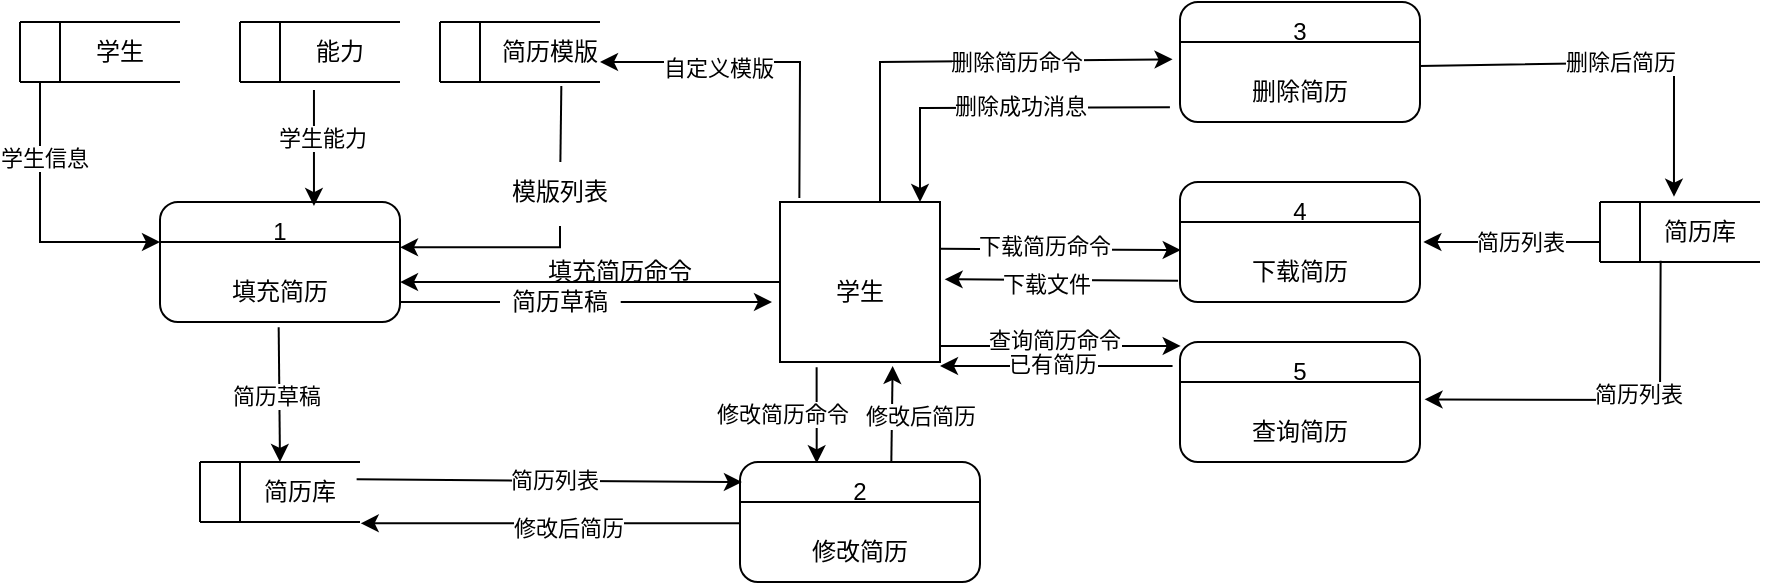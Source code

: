 <mxfile version="24.3.1" type="github">
  <diagram name="第 1 页" id="RjANDMqkexAoPWlaynZ2">
    <mxGraphModel dx="1173" dy="665" grid="1" gridSize="10" guides="0" tooltips="1" connect="0" arrows="0" fold="1" page="1" pageScale="1" pageWidth="827" pageHeight="1169" math="0" shadow="0">
      <root>
        <mxCell id="0" />
        <mxCell id="1" parent="0" />
        <mxCell id="LNTtabJiNuTZUa_Hpd2q-1" value="" style="rounded=1;whiteSpace=wrap;html=1;" vertex="1" parent="1">
          <mxGeometry x="90" y="580" width="120" height="60" as="geometry" />
        </mxCell>
        <mxCell id="LNTtabJiNuTZUa_Hpd2q-2" value="" style="endArrow=none;html=1;rounded=0;" edge="1" parent="1">
          <mxGeometry width="50" height="50" relative="1" as="geometry">
            <mxPoint x="90" y="600" as="sourcePoint" />
            <mxPoint x="210" y="600" as="targetPoint" />
            <Array as="points">
              <mxPoint x="200" y="600" />
            </Array>
          </mxGeometry>
        </mxCell>
        <mxCell id="LNTtabJiNuTZUa_Hpd2q-3" value="1" style="text;html=1;align=center;verticalAlign=middle;whiteSpace=wrap;rounded=0;" vertex="1" parent="1">
          <mxGeometry x="120" y="580" width="60" height="30" as="geometry" />
        </mxCell>
        <mxCell id="LNTtabJiNuTZUa_Hpd2q-4" value="填充简历" style="text;html=1;align=center;verticalAlign=middle;whiteSpace=wrap;rounded=0;" vertex="1" parent="1">
          <mxGeometry x="120" y="610" width="60" height="30" as="geometry" />
        </mxCell>
        <mxCell id="LNTtabJiNuTZUa_Hpd2q-6" value="" style="endArrow=none;html=1;rounded=0;" edge="1" parent="1">
          <mxGeometry width="50" height="50" relative="1" as="geometry">
            <mxPoint x="20" y="490" as="sourcePoint" />
            <mxPoint x="100" y="490" as="targetPoint" />
          </mxGeometry>
        </mxCell>
        <mxCell id="LNTtabJiNuTZUa_Hpd2q-7" value="" style="endArrow=none;html=1;rounded=0;" edge="1" parent="1">
          <mxGeometry width="50" height="50" relative="1" as="geometry">
            <mxPoint x="20" y="520" as="sourcePoint" />
            <mxPoint x="100" y="520" as="targetPoint" />
          </mxGeometry>
        </mxCell>
        <mxCell id="LNTtabJiNuTZUa_Hpd2q-8" value="" style="endArrow=none;html=1;rounded=0;" edge="1" parent="1">
          <mxGeometry width="50" height="50" relative="1" as="geometry">
            <mxPoint x="20" y="520" as="sourcePoint" />
            <mxPoint x="20" y="490" as="targetPoint" />
          </mxGeometry>
        </mxCell>
        <mxCell id="LNTtabJiNuTZUa_Hpd2q-9" value="" style="endArrow=none;html=1;rounded=0;" edge="1" parent="1">
          <mxGeometry width="50" height="50" relative="1" as="geometry">
            <mxPoint x="40" y="520" as="sourcePoint" />
            <mxPoint x="40" y="490" as="targetPoint" />
            <Array as="points">
              <mxPoint x="40" y="510" />
            </Array>
          </mxGeometry>
        </mxCell>
        <mxCell id="LNTtabJiNuTZUa_Hpd2q-10" value="学生" style="text;html=1;align=center;verticalAlign=middle;whiteSpace=wrap;rounded=0;" vertex="1" parent="1">
          <mxGeometry x="40" y="490" width="60" height="30" as="geometry" />
        </mxCell>
        <mxCell id="LNTtabJiNuTZUa_Hpd2q-11" value="" style="endArrow=none;html=1;rounded=0;" edge="1" parent="1">
          <mxGeometry width="50" height="50" relative="1" as="geometry">
            <mxPoint x="130" y="490" as="sourcePoint" />
            <mxPoint x="210" y="490" as="targetPoint" />
          </mxGeometry>
        </mxCell>
        <mxCell id="LNTtabJiNuTZUa_Hpd2q-12" value="" style="endArrow=none;html=1;rounded=0;" edge="1" parent="1">
          <mxGeometry width="50" height="50" relative="1" as="geometry">
            <mxPoint x="130" y="520" as="sourcePoint" />
            <mxPoint x="210" y="520" as="targetPoint" />
          </mxGeometry>
        </mxCell>
        <mxCell id="LNTtabJiNuTZUa_Hpd2q-13" value="" style="endArrow=none;html=1;rounded=0;" edge="1" parent="1">
          <mxGeometry width="50" height="50" relative="1" as="geometry">
            <mxPoint x="130" y="520" as="sourcePoint" />
            <mxPoint x="130" y="490" as="targetPoint" />
          </mxGeometry>
        </mxCell>
        <mxCell id="LNTtabJiNuTZUa_Hpd2q-14" value="" style="endArrow=none;html=1;rounded=0;" edge="1" parent="1">
          <mxGeometry width="50" height="50" relative="1" as="geometry">
            <mxPoint x="150" y="520" as="sourcePoint" />
            <mxPoint x="150" y="490" as="targetPoint" />
            <Array as="points">
              <mxPoint x="150" y="510" />
            </Array>
          </mxGeometry>
        </mxCell>
        <mxCell id="LNTtabJiNuTZUa_Hpd2q-15" value="能力" style="text;html=1;align=center;verticalAlign=middle;whiteSpace=wrap;rounded=0;" vertex="1" parent="1">
          <mxGeometry x="150" y="490" width="60" height="30" as="geometry" />
        </mxCell>
        <mxCell id="LNTtabJiNuTZUa_Hpd2q-16" value="" style="endArrow=none;html=1;rounded=0;" edge="1" parent="1">
          <mxGeometry width="50" height="50" relative="1" as="geometry">
            <mxPoint x="110" y="710" as="sourcePoint" />
            <mxPoint x="190" y="710" as="targetPoint" />
          </mxGeometry>
        </mxCell>
        <mxCell id="LNTtabJiNuTZUa_Hpd2q-17" value="" style="endArrow=none;html=1;rounded=0;" edge="1" parent="1">
          <mxGeometry width="50" height="50" relative="1" as="geometry">
            <mxPoint x="110" y="740" as="sourcePoint" />
            <mxPoint x="190" y="740" as="targetPoint" />
          </mxGeometry>
        </mxCell>
        <mxCell id="LNTtabJiNuTZUa_Hpd2q-18" value="" style="endArrow=none;html=1;rounded=0;" edge="1" parent="1">
          <mxGeometry width="50" height="50" relative="1" as="geometry">
            <mxPoint x="110" y="740" as="sourcePoint" />
            <mxPoint x="110" y="710" as="targetPoint" />
          </mxGeometry>
        </mxCell>
        <mxCell id="LNTtabJiNuTZUa_Hpd2q-19" value="" style="endArrow=none;html=1;rounded=0;" edge="1" parent="1">
          <mxGeometry width="50" height="50" relative="1" as="geometry">
            <mxPoint x="130" y="740" as="sourcePoint" />
            <mxPoint x="130" y="710" as="targetPoint" />
            <Array as="points">
              <mxPoint x="130" y="730" />
            </Array>
          </mxGeometry>
        </mxCell>
        <mxCell id="LNTtabJiNuTZUa_Hpd2q-20" value="简历库" style="text;html=1;align=center;verticalAlign=middle;whiteSpace=wrap;rounded=0;" vertex="1" parent="1">
          <mxGeometry x="130" y="710" width="60" height="30" as="geometry" />
        </mxCell>
        <mxCell id="LNTtabJiNuTZUa_Hpd2q-21" value="" style="endArrow=none;html=1;rounded=0;" edge="1" parent="1">
          <mxGeometry width="50" height="50" relative="1" as="geometry">
            <mxPoint x="230" y="490" as="sourcePoint" />
            <mxPoint x="310" y="490" as="targetPoint" />
          </mxGeometry>
        </mxCell>
        <mxCell id="LNTtabJiNuTZUa_Hpd2q-22" value="" style="endArrow=none;html=1;rounded=0;" edge="1" parent="1">
          <mxGeometry width="50" height="50" relative="1" as="geometry">
            <mxPoint x="230" y="520" as="sourcePoint" />
            <mxPoint x="310" y="520" as="targetPoint" />
          </mxGeometry>
        </mxCell>
        <mxCell id="LNTtabJiNuTZUa_Hpd2q-23" value="" style="endArrow=none;html=1;rounded=0;" edge="1" parent="1">
          <mxGeometry width="50" height="50" relative="1" as="geometry">
            <mxPoint x="230" y="520" as="sourcePoint" />
            <mxPoint x="230" y="490" as="targetPoint" />
          </mxGeometry>
        </mxCell>
        <mxCell id="LNTtabJiNuTZUa_Hpd2q-24" value="" style="endArrow=none;html=1;rounded=0;" edge="1" parent="1">
          <mxGeometry width="50" height="50" relative="1" as="geometry">
            <mxPoint x="250" y="520" as="sourcePoint" />
            <mxPoint x="250" y="490" as="targetPoint" />
            <Array as="points">
              <mxPoint x="250" y="510" />
            </Array>
          </mxGeometry>
        </mxCell>
        <mxCell id="LNTtabJiNuTZUa_Hpd2q-25" value="简历模版" style="text;html=1;align=center;verticalAlign=middle;whiteSpace=wrap;rounded=0;" vertex="1" parent="1">
          <mxGeometry x="250" y="490" width="70" height="30" as="geometry" />
        </mxCell>
        <mxCell id="LNTtabJiNuTZUa_Hpd2q-26" value="" style="endArrow=classic;html=1;rounded=0;" edge="1" parent="1">
          <mxGeometry width="50" height="50" relative="1" as="geometry">
            <mxPoint x="30" y="520" as="sourcePoint" />
            <mxPoint x="90" y="600" as="targetPoint" />
            <Array as="points">
              <mxPoint x="30" y="600" />
            </Array>
          </mxGeometry>
        </mxCell>
        <mxCell id="LNTtabJiNuTZUa_Hpd2q-139" value="学生信息" style="edgeLabel;html=1;align=center;verticalAlign=middle;resizable=0;points=[];" vertex="1" connectable="0" parent="LNTtabJiNuTZUa_Hpd2q-26">
          <mxGeometry x="-0.462" y="2" relative="1" as="geometry">
            <mxPoint as="offset" />
          </mxGeometry>
        </mxCell>
        <mxCell id="LNTtabJiNuTZUa_Hpd2q-28" value="" style="endArrow=classic;html=1;rounded=0;exitX=0.283;exitY=1.133;exitDx=0;exitDy=0;exitPerimeter=0;entryX=0.783;entryY=0.067;entryDx=0;entryDy=0;entryPerimeter=0;" edge="1" parent="1" source="LNTtabJiNuTZUa_Hpd2q-15" target="LNTtabJiNuTZUa_Hpd2q-3">
          <mxGeometry width="50" height="50" relative="1" as="geometry">
            <mxPoint x="-20" y="750" as="sourcePoint" />
            <mxPoint x="30" y="700" as="targetPoint" />
          </mxGeometry>
        </mxCell>
        <mxCell id="LNTtabJiNuTZUa_Hpd2q-138" value="学生能力" style="edgeLabel;html=1;align=center;verticalAlign=middle;resizable=0;points=[];" vertex="1" connectable="0" parent="LNTtabJiNuTZUa_Hpd2q-28">
          <mxGeometry x="-0.184" y="4" relative="1" as="geometry">
            <mxPoint as="offset" />
          </mxGeometry>
        </mxCell>
        <mxCell id="LNTtabJiNuTZUa_Hpd2q-30" value="" style="endArrow=classic;html=1;rounded=0;" edge="1" parent="1">
          <mxGeometry width="50" height="50" relative="1" as="geometry">
            <mxPoint x="290" y="592" as="sourcePoint" />
            <mxPoint x="210" y="602.65" as="targetPoint" />
            <Array as="points">
              <mxPoint x="290" y="602.65" />
            </Array>
          </mxGeometry>
        </mxCell>
        <mxCell id="LNTtabJiNuTZUa_Hpd2q-33" value="" style="endArrow=classic;html=1;rounded=0;exitX=0.489;exitY=1.089;exitDx=0;exitDy=0;exitPerimeter=0;" edge="1" parent="1" source="LNTtabJiNuTZUa_Hpd2q-4">
          <mxGeometry width="50" height="50" relative="1" as="geometry">
            <mxPoint x="240" y="700" as="sourcePoint" />
            <mxPoint x="150" y="710" as="targetPoint" />
          </mxGeometry>
        </mxCell>
        <mxCell id="LNTtabJiNuTZUa_Hpd2q-135" value="简历草稿" style="edgeLabel;html=1;align=center;verticalAlign=middle;resizable=0;points=[];" vertex="1" connectable="0" parent="LNTtabJiNuTZUa_Hpd2q-33">
          <mxGeometry x="0.009" y="-2" relative="1" as="geometry">
            <mxPoint as="offset" />
          </mxGeometry>
        </mxCell>
        <mxCell id="LNTtabJiNuTZUa_Hpd2q-36" value="" style="whiteSpace=wrap;html=1;aspect=fixed;" vertex="1" parent="1">
          <mxGeometry x="400" y="580" width="80" height="80" as="geometry" />
        </mxCell>
        <mxCell id="LNTtabJiNuTZUa_Hpd2q-37" value="学生" style="text;html=1;align=center;verticalAlign=middle;whiteSpace=wrap;rounded=0;" vertex="1" parent="1">
          <mxGeometry x="410" y="610" width="60" height="30" as="geometry" />
        </mxCell>
        <mxCell id="LNTtabJiNuTZUa_Hpd2q-38" value="" style="endArrow=classic;html=1;rounded=0;exitX=0;exitY=0.5;exitDx=0;exitDy=0;exitPerimeter=0;entryX=1.031;entryY=0.511;entryDx=0;entryDy=0;entryPerimeter=0;" edge="1" parent="1" source="LNTtabJiNuTZUa_Hpd2q-36">
          <mxGeometry width="50" height="50" relative="1" as="geometry">
            <mxPoint x="392.6" y="620.0" as="sourcePoint" />
            <mxPoint x="210" y="620.02" as="targetPoint" />
          </mxGeometry>
        </mxCell>
        <mxCell id="LNTtabJiNuTZUa_Hpd2q-39" value="填充简历命令" style="text;html=1;align=center;verticalAlign=middle;whiteSpace=wrap;rounded=0;" vertex="1" parent="1">
          <mxGeometry x="280" y="600" width="80" height="30" as="geometry" />
        </mxCell>
        <mxCell id="LNTtabJiNuTZUa_Hpd2q-40" value="" style="endArrow=classic;html=1;rounded=0;exitX=1.006;exitY=0.5;exitDx=0;exitDy=0;exitPerimeter=0;" edge="1" parent="1" source="LNTtabJiNuTZUa_Hpd2q-42">
          <mxGeometry width="50" height="50" relative="1" as="geometry">
            <mxPoint x="320" y="780" as="sourcePoint" />
            <mxPoint x="396" y="630" as="targetPoint" />
          </mxGeometry>
        </mxCell>
        <mxCell id="LNTtabJiNuTZUa_Hpd2q-41" value="" style="endArrow=none;html=1;rounded=0;exitX=1;exitY=0.833;exitDx=0;exitDy=0;exitPerimeter=0;endFill=0;" edge="1" parent="1" source="LNTtabJiNuTZUa_Hpd2q-1">
          <mxGeometry width="50" height="50" relative="1" as="geometry">
            <mxPoint x="210" y="630" as="sourcePoint" />
            <mxPoint x="260" y="630" as="targetPoint" />
          </mxGeometry>
        </mxCell>
        <mxCell id="LNTtabJiNuTZUa_Hpd2q-42" value="简历草稿" style="text;html=1;align=center;verticalAlign=middle;whiteSpace=wrap;rounded=0;" vertex="1" parent="1">
          <mxGeometry x="260" y="615" width="60" height="30" as="geometry" />
        </mxCell>
        <mxCell id="LNTtabJiNuTZUa_Hpd2q-44" value="" style="endArrow=none;html=1;rounded=0;exitX=0.581;exitY=1.067;exitDx=0;exitDy=0;exitPerimeter=0;endFill=0;" edge="1" parent="1" source="LNTtabJiNuTZUa_Hpd2q-25" target="LNTtabJiNuTZUa_Hpd2q-32">
          <mxGeometry width="50" height="50" relative="1" as="geometry">
            <mxPoint x="291" y="522" as="sourcePoint" />
            <mxPoint x="210" y="602.65" as="targetPoint" />
            <Array as="points" />
          </mxGeometry>
        </mxCell>
        <mxCell id="LNTtabJiNuTZUa_Hpd2q-32" value="模版列表" style="text;html=1;align=center;verticalAlign=middle;whiteSpace=wrap;rounded=0;" vertex="1" parent="1">
          <mxGeometry x="260" y="560" width="60" height="30" as="geometry" />
        </mxCell>
        <mxCell id="LNTtabJiNuTZUa_Hpd2q-46" value="" style="rounded=1;whiteSpace=wrap;html=1;" vertex="1" parent="1">
          <mxGeometry x="380" y="710" width="120" height="60" as="geometry" />
        </mxCell>
        <mxCell id="LNTtabJiNuTZUa_Hpd2q-47" value="" style="endArrow=none;html=1;rounded=0;" edge="1" parent="1">
          <mxGeometry width="50" height="50" relative="1" as="geometry">
            <mxPoint x="380" y="730" as="sourcePoint" />
            <mxPoint x="500" y="730" as="targetPoint" />
            <Array as="points">
              <mxPoint x="490" y="730" />
            </Array>
          </mxGeometry>
        </mxCell>
        <mxCell id="LNTtabJiNuTZUa_Hpd2q-48" value="2" style="text;html=1;align=center;verticalAlign=middle;whiteSpace=wrap;rounded=0;" vertex="1" parent="1">
          <mxGeometry x="410" y="710" width="60" height="30" as="geometry" />
        </mxCell>
        <mxCell id="LNTtabJiNuTZUa_Hpd2q-49" value="修改简历" style="text;html=1;align=center;verticalAlign=middle;whiteSpace=wrap;rounded=0;" vertex="1" parent="1">
          <mxGeometry x="410" y="740" width="60" height="30" as="geometry" />
        </mxCell>
        <mxCell id="LNTtabJiNuTZUa_Hpd2q-50" value="" style="endArrow=classic;html=1;rounded=0;exitX=0.229;exitY=1.033;exitDx=0;exitDy=0;exitPerimeter=0;entryX=0.139;entryY=0.022;entryDx=0;entryDy=0;entryPerimeter=0;" edge="1" parent="1" source="LNTtabJiNuTZUa_Hpd2q-36" target="LNTtabJiNuTZUa_Hpd2q-48">
          <mxGeometry width="50" height="50" relative="1" as="geometry">
            <mxPoint x="320" y="780" as="sourcePoint" />
            <mxPoint x="370" y="730" as="targetPoint" />
          </mxGeometry>
        </mxCell>
        <mxCell id="LNTtabJiNuTZUa_Hpd2q-141" value="修改简历命令" style="edgeLabel;html=1;align=center;verticalAlign=middle;resizable=0;points=[];" vertex="1" connectable="0" parent="LNTtabJiNuTZUa_Hpd2q-50">
          <mxGeometry x="-0.041" y="-1" relative="1" as="geometry">
            <mxPoint x="-17" as="offset" />
          </mxGeometry>
        </mxCell>
        <mxCell id="LNTtabJiNuTZUa_Hpd2q-52" value="" style="endArrow=classic;html=1;rounded=0;exitX=0.761;exitY=0;exitDx=0;exitDy=0;exitPerimeter=0;entryX=0.704;entryY=1.025;entryDx=0;entryDy=0;entryPerimeter=0;" edge="1" parent="1" source="LNTtabJiNuTZUa_Hpd2q-48" target="LNTtabJiNuTZUa_Hpd2q-36">
          <mxGeometry width="50" height="50" relative="1" as="geometry">
            <mxPoint x="320" y="780" as="sourcePoint" />
            <mxPoint x="370" y="730" as="targetPoint" />
          </mxGeometry>
        </mxCell>
        <mxCell id="LNTtabJiNuTZUa_Hpd2q-142" value="修改后简历" style="edgeLabel;html=1;align=center;verticalAlign=middle;resizable=0;points=[];" vertex="1" connectable="0" parent="LNTtabJiNuTZUa_Hpd2q-52">
          <mxGeometry x="-0.027" y="-2" relative="1" as="geometry">
            <mxPoint x="12" as="offset" />
          </mxGeometry>
        </mxCell>
        <mxCell id="LNTtabJiNuTZUa_Hpd2q-54" value="" style="endArrow=classic;html=1;rounded=0;exitX=0.972;exitY=0.289;exitDx=0;exitDy=0;exitPerimeter=0;entryX=0.008;entryY=0.167;entryDx=0;entryDy=0;entryPerimeter=0;" edge="1" parent="1" source="LNTtabJiNuTZUa_Hpd2q-20" target="LNTtabJiNuTZUa_Hpd2q-46">
          <mxGeometry width="50" height="50" relative="1" as="geometry">
            <mxPoint x="130" y="820" as="sourcePoint" />
            <mxPoint x="370" y="719" as="targetPoint" />
          </mxGeometry>
        </mxCell>
        <mxCell id="LNTtabJiNuTZUa_Hpd2q-136" value="简历列表" style="edgeLabel;html=1;align=center;verticalAlign=middle;resizable=0;points=[];" vertex="1" connectable="0" parent="LNTtabJiNuTZUa_Hpd2q-54">
          <mxGeometry x="0.021" y="1" relative="1" as="geometry">
            <mxPoint as="offset" />
          </mxGeometry>
        </mxCell>
        <mxCell id="LNTtabJiNuTZUa_Hpd2q-55" value="" style="endArrow=classic;html=1;rounded=0;entryX=1.006;entryY=1.022;entryDx=0;entryDy=0;entryPerimeter=0;exitX=0;exitY=0.511;exitDx=0;exitDy=0;exitPerimeter=0;" edge="1" parent="1" source="LNTtabJiNuTZUa_Hpd2q-46" target="LNTtabJiNuTZUa_Hpd2q-20">
          <mxGeometry width="50" height="50" relative="1" as="geometry">
            <mxPoint x="370" y="740" as="sourcePoint" />
            <mxPoint x="370" y="730" as="targetPoint" />
          </mxGeometry>
        </mxCell>
        <mxCell id="LNTtabJiNuTZUa_Hpd2q-137" value="修改后简历" style="edgeLabel;html=1;align=center;verticalAlign=middle;resizable=0;points=[];" vertex="1" connectable="0" parent="LNTtabJiNuTZUa_Hpd2q-55">
          <mxGeometry x="-0.089" y="2" relative="1" as="geometry">
            <mxPoint as="offset" />
          </mxGeometry>
        </mxCell>
        <mxCell id="LNTtabJiNuTZUa_Hpd2q-58" value="" style="endArrow=classic;html=1;rounded=0;exitX=0.121;exitY=-0.025;exitDx=0;exitDy=0;exitPerimeter=0;" edge="1" parent="1" source="LNTtabJiNuTZUa_Hpd2q-36">
          <mxGeometry width="50" height="50" relative="1" as="geometry">
            <mxPoint x="410" y="570" as="sourcePoint" />
            <mxPoint x="310" y="510" as="targetPoint" />
            <Array as="points">
              <mxPoint x="410" y="510" />
            </Array>
          </mxGeometry>
        </mxCell>
        <mxCell id="LNTtabJiNuTZUa_Hpd2q-140" value="自定义模版" style="edgeLabel;html=1;align=center;verticalAlign=middle;resizable=0;points=[];" vertex="1" connectable="0" parent="LNTtabJiNuTZUa_Hpd2q-58">
          <mxGeometry x="0.302" y="3" relative="1" as="geometry">
            <mxPoint as="offset" />
          </mxGeometry>
        </mxCell>
        <mxCell id="LNTtabJiNuTZUa_Hpd2q-74" value="" style="endArrow=classic;html=1;rounded=0;entryX=-0.031;entryY=0.478;entryDx=0;entryDy=0;entryPerimeter=0;" edge="1" parent="1" target="LNTtabJiNuTZUa_Hpd2q-80">
          <mxGeometry width="50" height="50" relative="1" as="geometry">
            <mxPoint x="450" y="580" as="sourcePoint" />
            <mxPoint x="574.96" y="510" as="targetPoint" />
            <Array as="points">
              <mxPoint x="450" y="510" />
            </Array>
          </mxGeometry>
        </mxCell>
        <mxCell id="LNTtabJiNuTZUa_Hpd2q-100" value="删除简历命令" style="edgeLabel;html=1;align=center;verticalAlign=middle;resizable=0;points=[];" vertex="1" connectable="0" parent="LNTtabJiNuTZUa_Hpd2q-74">
          <mxGeometry x="0.273" relative="1" as="geometry">
            <mxPoint as="offset" />
          </mxGeometry>
        </mxCell>
        <mxCell id="LNTtabJiNuTZUa_Hpd2q-80" value="" style="rounded=1;whiteSpace=wrap;html=1;" vertex="1" parent="1">
          <mxGeometry x="600" y="480" width="120" height="60" as="geometry" />
        </mxCell>
        <mxCell id="LNTtabJiNuTZUa_Hpd2q-81" value="" style="endArrow=none;html=1;rounded=0;" edge="1" parent="1">
          <mxGeometry width="50" height="50" relative="1" as="geometry">
            <mxPoint x="600" y="500" as="sourcePoint" />
            <mxPoint x="720" y="500" as="targetPoint" />
            <Array as="points">
              <mxPoint x="710" y="500" />
            </Array>
          </mxGeometry>
        </mxCell>
        <mxCell id="LNTtabJiNuTZUa_Hpd2q-82" value="3" style="text;html=1;align=center;verticalAlign=middle;whiteSpace=wrap;rounded=0;" vertex="1" parent="1">
          <mxGeometry x="630" y="480" width="60" height="30" as="geometry" />
        </mxCell>
        <mxCell id="LNTtabJiNuTZUa_Hpd2q-83" value="删除简历" style="text;html=1;align=center;verticalAlign=middle;whiteSpace=wrap;rounded=0;" vertex="1" parent="1">
          <mxGeometry x="630" y="510" width="60" height="30" as="geometry" />
        </mxCell>
        <mxCell id="LNTtabJiNuTZUa_Hpd2q-84" value="" style="rounded=1;whiteSpace=wrap;html=1;" vertex="1" parent="1">
          <mxGeometry x="600" y="570" width="120" height="60" as="geometry" />
        </mxCell>
        <mxCell id="LNTtabJiNuTZUa_Hpd2q-85" value="" style="endArrow=none;html=1;rounded=0;" edge="1" parent="1">
          <mxGeometry width="50" height="50" relative="1" as="geometry">
            <mxPoint x="600" y="590" as="sourcePoint" />
            <mxPoint x="720" y="590" as="targetPoint" />
            <Array as="points">
              <mxPoint x="710" y="590" />
            </Array>
          </mxGeometry>
        </mxCell>
        <mxCell id="LNTtabJiNuTZUa_Hpd2q-86" value="4" style="text;html=1;align=center;verticalAlign=middle;whiteSpace=wrap;rounded=0;" vertex="1" parent="1">
          <mxGeometry x="630" y="570" width="60" height="30" as="geometry" />
        </mxCell>
        <mxCell id="LNTtabJiNuTZUa_Hpd2q-87" value="下载简历" style="text;html=1;align=center;verticalAlign=middle;whiteSpace=wrap;rounded=0;" vertex="1" parent="1">
          <mxGeometry x="630" y="600" width="60" height="30" as="geometry" />
        </mxCell>
        <mxCell id="LNTtabJiNuTZUa_Hpd2q-88" value="" style="endArrow=classic;html=1;rounded=0;entryX=0.003;entryY=0.567;entryDx=0;entryDy=0;entryPerimeter=0;exitX=1.004;exitY=0.292;exitDx=0;exitDy=0;exitPerimeter=0;" edge="1" parent="1" source="LNTtabJiNuTZUa_Hpd2q-36" target="LNTtabJiNuTZUa_Hpd2q-84">
          <mxGeometry width="50" height="50" relative="1" as="geometry">
            <mxPoint x="487" y="603" as="sourcePoint" />
            <mxPoint x="520" y="620" as="targetPoint" />
          </mxGeometry>
        </mxCell>
        <mxCell id="LNTtabJiNuTZUa_Hpd2q-103" value="下载简历命令" style="edgeLabel;html=1;align=center;verticalAlign=middle;resizable=0;points=[];" vertex="1" connectable="0" parent="LNTtabJiNuTZUa_Hpd2q-88">
          <mxGeometry x="-0.145" y="2" relative="1" as="geometry">
            <mxPoint as="offset" />
          </mxGeometry>
        </mxCell>
        <mxCell id="LNTtabJiNuTZUa_Hpd2q-93" value="" style="rounded=1;whiteSpace=wrap;html=1;" vertex="1" parent="1">
          <mxGeometry x="600" y="650" width="120" height="60" as="geometry" />
        </mxCell>
        <mxCell id="LNTtabJiNuTZUa_Hpd2q-94" value="" style="endArrow=none;html=1;rounded=0;" edge="1" parent="1">
          <mxGeometry width="50" height="50" relative="1" as="geometry">
            <mxPoint x="600" y="670" as="sourcePoint" />
            <mxPoint x="720" y="670" as="targetPoint" />
            <Array as="points">
              <mxPoint x="710" y="670" />
            </Array>
          </mxGeometry>
        </mxCell>
        <mxCell id="LNTtabJiNuTZUa_Hpd2q-95" value="5" style="text;html=1;align=center;verticalAlign=middle;whiteSpace=wrap;rounded=0;" vertex="1" parent="1">
          <mxGeometry x="630" y="650" width="60" height="30" as="geometry" />
        </mxCell>
        <mxCell id="LNTtabJiNuTZUa_Hpd2q-96" value="查询简历" style="text;html=1;align=center;verticalAlign=middle;whiteSpace=wrap;rounded=0;" vertex="1" parent="1">
          <mxGeometry x="630" y="680" width="60" height="30" as="geometry" />
        </mxCell>
        <mxCell id="LNTtabJiNuTZUa_Hpd2q-97" value="" style="endArrow=classic;html=1;rounded=0;entryX=0.003;entryY=0.033;entryDx=0;entryDy=0;entryPerimeter=0;" edge="1" parent="1" target="LNTtabJiNuTZUa_Hpd2q-93">
          <mxGeometry width="50" height="50" relative="1" as="geometry">
            <mxPoint x="480" y="652" as="sourcePoint" />
            <mxPoint x="560" y="649" as="targetPoint" />
            <Array as="points" />
          </mxGeometry>
        </mxCell>
        <mxCell id="LNTtabJiNuTZUa_Hpd2q-107" value="查询简历命令" style="edgeLabel;html=1;align=center;verticalAlign=middle;resizable=0;points=[];" vertex="1" connectable="0" parent="LNTtabJiNuTZUa_Hpd2q-97">
          <mxGeometry x="-0.058" y="3" relative="1" as="geometry">
            <mxPoint as="offset" />
          </mxGeometry>
        </mxCell>
        <mxCell id="LNTtabJiNuTZUa_Hpd2q-98" value="" style="endArrow=classic;html=1;rounded=0;exitX=-0.042;exitY=0.878;exitDx=0;exitDy=0;exitPerimeter=0;" edge="1" parent="1" source="LNTtabJiNuTZUa_Hpd2q-80">
          <mxGeometry width="50" height="50" relative="1" as="geometry">
            <mxPoint x="470" y="670" as="sourcePoint" />
            <mxPoint x="470" y="580" as="targetPoint" />
            <Array as="points">
              <mxPoint x="470" y="533" />
            </Array>
          </mxGeometry>
        </mxCell>
        <mxCell id="LNTtabJiNuTZUa_Hpd2q-101" value="删除成功消息" style="edgeLabel;html=1;align=center;verticalAlign=middle;resizable=0;points=[];" vertex="1" connectable="0" parent="LNTtabJiNuTZUa_Hpd2q-98">
          <mxGeometry x="-0.124" y="-1" relative="1" as="geometry">
            <mxPoint as="offset" />
          </mxGeometry>
        </mxCell>
        <mxCell id="LNTtabJiNuTZUa_Hpd2q-102" value="" style="endArrow=classic;html=1;rounded=0;exitX=-0.008;exitY=0.822;exitDx=0;exitDy=0;exitPerimeter=0;entryX=1.029;entryY=0.483;entryDx=0;entryDy=0;entryPerimeter=0;" edge="1" parent="1" source="LNTtabJiNuTZUa_Hpd2q-84" target="LNTtabJiNuTZUa_Hpd2q-36">
          <mxGeometry width="50" height="50" relative="1" as="geometry">
            <mxPoint x="470" y="670" as="sourcePoint" />
            <mxPoint x="520" y="620" as="targetPoint" />
          </mxGeometry>
        </mxCell>
        <mxCell id="LNTtabJiNuTZUa_Hpd2q-104" value="下载文件" style="edgeLabel;html=1;align=center;verticalAlign=middle;resizable=0;points=[];" vertex="1" connectable="0" parent="LNTtabJiNuTZUa_Hpd2q-102">
          <mxGeometry x="0.137" y="2" relative="1" as="geometry">
            <mxPoint as="offset" />
          </mxGeometry>
        </mxCell>
        <mxCell id="LNTtabJiNuTZUa_Hpd2q-105" value="" style="endArrow=classic;html=1;rounded=0;exitX=-0.031;exitY=0.2;exitDx=0;exitDy=0;exitPerimeter=0;entryX=1;entryY=1.025;entryDx=0;entryDy=0;entryPerimeter=0;" edge="1" parent="1" source="LNTtabJiNuTZUa_Hpd2q-93" target="LNTtabJiNuTZUa_Hpd2q-36">
          <mxGeometry width="50" height="50" relative="1" as="geometry">
            <mxPoint x="470" y="670" as="sourcePoint" />
            <mxPoint x="520" y="620" as="targetPoint" />
          </mxGeometry>
        </mxCell>
        <mxCell id="LNTtabJiNuTZUa_Hpd2q-106" value="已有简历" style="edgeLabel;html=1;align=center;verticalAlign=middle;resizable=0;points=[];" vertex="1" connectable="0" parent="LNTtabJiNuTZUa_Hpd2q-105">
          <mxGeometry x="0.043" y="-1" relative="1" as="geometry">
            <mxPoint as="offset" />
          </mxGeometry>
        </mxCell>
        <mxCell id="LNTtabJiNuTZUa_Hpd2q-113" value="" style="endArrow=none;html=1;rounded=0;" edge="1" parent="1">
          <mxGeometry width="50" height="50" relative="1" as="geometry">
            <mxPoint x="810" y="580" as="sourcePoint" />
            <mxPoint x="890" y="580" as="targetPoint" />
          </mxGeometry>
        </mxCell>
        <mxCell id="LNTtabJiNuTZUa_Hpd2q-114" value="" style="endArrow=none;html=1;rounded=0;" edge="1" parent="1">
          <mxGeometry width="50" height="50" relative="1" as="geometry">
            <mxPoint x="810" y="610" as="sourcePoint" />
            <mxPoint x="890" y="610" as="targetPoint" />
          </mxGeometry>
        </mxCell>
        <mxCell id="LNTtabJiNuTZUa_Hpd2q-115" value="" style="endArrow=none;html=1;rounded=0;" edge="1" parent="1">
          <mxGeometry width="50" height="50" relative="1" as="geometry">
            <mxPoint x="810" y="610" as="sourcePoint" />
            <mxPoint x="810" y="580" as="targetPoint" />
          </mxGeometry>
        </mxCell>
        <mxCell id="LNTtabJiNuTZUa_Hpd2q-116" value="" style="endArrow=none;html=1;rounded=0;" edge="1" parent="1">
          <mxGeometry width="50" height="50" relative="1" as="geometry">
            <mxPoint x="830" y="610" as="sourcePoint" />
            <mxPoint x="830" y="580" as="targetPoint" />
            <Array as="points">
              <mxPoint x="830" y="600" />
            </Array>
          </mxGeometry>
        </mxCell>
        <mxCell id="LNTtabJiNuTZUa_Hpd2q-117" value="简历库" style="text;html=1;align=center;verticalAlign=middle;whiteSpace=wrap;rounded=0;" vertex="1" parent="1">
          <mxGeometry x="830" y="580" width="60" height="30" as="geometry" />
        </mxCell>
        <mxCell id="LNTtabJiNuTZUa_Hpd2q-123" value="" style="endArrow=classic;html=1;rounded=0;exitX=0.997;exitY=0.533;exitDx=0;exitDy=0;exitPerimeter=0;entryX=0.283;entryY=-0.089;entryDx=0;entryDy=0;entryPerimeter=0;" edge="1" parent="1" source="LNTtabJiNuTZUa_Hpd2q-80" target="LNTtabJiNuTZUa_Hpd2q-117">
          <mxGeometry width="50" height="50" relative="1" as="geometry">
            <mxPoint x="470" y="670" as="sourcePoint" />
            <mxPoint x="890" y="512" as="targetPoint" />
            <Array as="points">
              <mxPoint x="847" y="510" />
            </Array>
          </mxGeometry>
        </mxCell>
        <mxCell id="LNTtabJiNuTZUa_Hpd2q-124" value="删除后简历" style="edgeLabel;html=1;align=center;verticalAlign=middle;resizable=0;points=[];" vertex="1" connectable="0" parent="LNTtabJiNuTZUa_Hpd2q-123">
          <mxGeometry x="0.138" y="1" relative="1" as="geometry">
            <mxPoint x="-11" as="offset" />
          </mxGeometry>
        </mxCell>
        <mxCell id="LNTtabJiNuTZUa_Hpd2q-127" value="" style="endArrow=classic;html=1;rounded=0;entryX=1.014;entryY=0.5;entryDx=0;entryDy=0;entryPerimeter=0;" edge="1" parent="1" target="LNTtabJiNuTZUa_Hpd2q-84">
          <mxGeometry width="50" height="50" relative="1" as="geometry">
            <mxPoint x="810" y="600" as="sourcePoint" />
            <mxPoint x="730" y="600" as="targetPoint" />
          </mxGeometry>
        </mxCell>
        <mxCell id="LNTtabJiNuTZUa_Hpd2q-133" value="简历列表" style="edgeLabel;html=1;align=center;verticalAlign=middle;resizable=0;points=[];" vertex="1" connectable="0" parent="LNTtabJiNuTZUa_Hpd2q-127">
          <mxGeometry x="-0.087" y="4" relative="1" as="geometry">
            <mxPoint y="-4" as="offset" />
          </mxGeometry>
        </mxCell>
        <mxCell id="LNTtabJiNuTZUa_Hpd2q-129" value="" style="endArrow=classic;html=1;rounded=0;entryX=1.019;entryY=0.478;entryDx=0;entryDy=0;entryPerimeter=0;exitX=0.172;exitY=0.978;exitDx=0;exitDy=0;exitPerimeter=0;" edge="1" parent="1" source="LNTtabJiNuTZUa_Hpd2q-117" target="LNTtabJiNuTZUa_Hpd2q-93">
          <mxGeometry width="50" height="50" relative="1" as="geometry">
            <mxPoint x="840" y="620" as="sourcePoint" />
            <mxPoint x="730" y="680" as="targetPoint" />
            <Array as="points">
              <mxPoint x="840" y="679" />
            </Array>
          </mxGeometry>
        </mxCell>
        <mxCell id="LNTtabJiNuTZUa_Hpd2q-134" value="简历列表" style="edgeLabel;html=1;align=center;verticalAlign=middle;resizable=0;points=[];" vertex="1" connectable="0" parent="LNTtabJiNuTZUa_Hpd2q-129">
          <mxGeometry x="-0.141" y="-3" relative="1" as="geometry">
            <mxPoint as="offset" />
          </mxGeometry>
        </mxCell>
      </root>
    </mxGraphModel>
  </diagram>
</mxfile>
